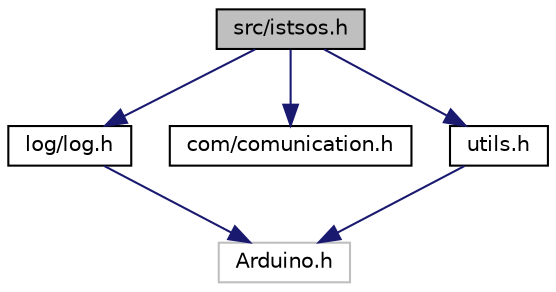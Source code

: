 digraph "src/istsos.h"
{
  edge [fontname="Helvetica",fontsize="10",labelfontname="Helvetica",labelfontsize="10"];
  node [fontname="Helvetica",fontsize="10",shape=record];
  Node1 [label="src/istsos.h",height=0.2,width=0.4,color="black", fillcolor="grey75", style="filled", fontcolor="black"];
  Node1 -> Node2 [color="midnightblue",fontsize="10",style="solid",fontname="Helvetica"];
  Node2 [label="log/log.h",height=0.2,width=0.4,color="black", fillcolor="white", style="filled",URL="$log_8h.html"];
  Node2 -> Node3 [color="midnightblue",fontsize="10",style="solid",fontname="Helvetica"];
  Node3 [label="Arduino.h",height=0.2,width=0.4,color="grey75", fillcolor="white", style="filled"];
  Node1 -> Node4 [color="midnightblue",fontsize="10",style="solid",fontname="Helvetica"];
  Node4 [label="com/comunication.h",height=0.2,width=0.4,color="black", fillcolor="white", style="filled",URL="$comunication_8h.html"];
  Node1 -> Node5 [color="midnightblue",fontsize="10",style="solid",fontname="Helvetica"];
  Node5 [label="utils.h",height=0.2,width=0.4,color="black", fillcolor="white", style="filled",URL="$utils_8h.html"];
  Node5 -> Node3 [color="midnightblue",fontsize="10",style="solid",fontname="Helvetica"];
}
